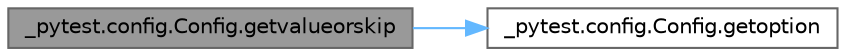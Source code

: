 digraph "_pytest.config.Config.getvalueorskip"
{
 // LATEX_PDF_SIZE
  bgcolor="transparent";
  edge [fontname=Helvetica,fontsize=10,labelfontname=Helvetica,labelfontsize=10];
  node [fontname=Helvetica,fontsize=10,shape=box,height=0.2,width=0.4];
  rankdir="LR";
  Node1 [id="Node000001",label="_pytest.config.Config.getvalueorskip",height=0.2,width=0.4,color="gray40", fillcolor="grey60", style="filled", fontcolor="black",tooltip=" "];
  Node1 -> Node2 [id="edge1_Node000001_Node000002",color="steelblue1",style="solid",tooltip=" "];
  Node2 [id="Node000002",label="_pytest.config.Config.getoption",height=0.2,width=0.4,color="grey40", fillcolor="white", style="filled",URL="$class__pytest_1_1config_1_1_config.html#abcc1f06e410a5dbba951fde2efff7115",tooltip=" "];
}

